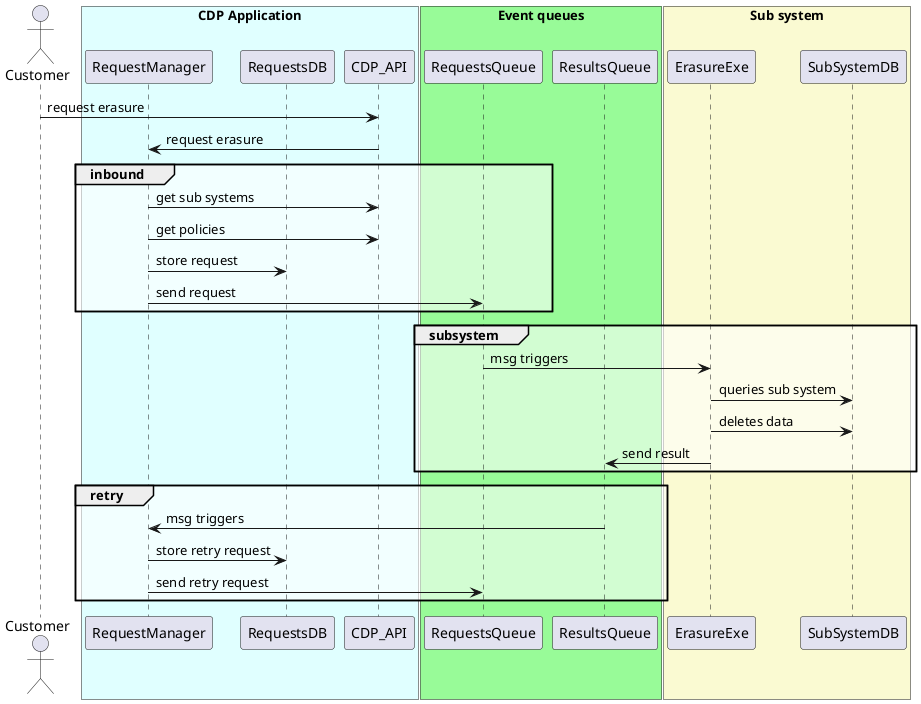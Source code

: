 @startuml
' https://plantuml.com/color

skinparam SequenceGroupBodyBackgroundColor #FFFFFF90

actor Customer

' box "CDP Application" #Lavender
box "CDP Application" #LightCyan
    participant RequestManager
    participant RequestsDB
    ' participant QueryDB
    participant CDP_API
end box

box "Event queues" #PaleGreen
    participant RequestsQueue
    participant ResultsQueue
end box

' box "Sub system" #LightSkyBlue
box "Sub system" #LightGoldenRodYellow
' box "Sub system" #Thistle
    participant ErasureExe
    participant SubSystemDB
end box

' box "Other" #LightGreen
'     participant Other
' end box

Customer -> CDP_API : request erasure
CDP_API -> RequestManager : request erasure

group inbound
    RequestManager -> CDP_API : get sub systems
    RequestManager -> CDP_API : get policies
    RequestManager -> RequestsDB : store request
    RequestManager -> RequestsQueue : send request
end

group subsystem
    RequestsQueue -> ErasureExe : msg triggers
    ' ErasureExe -> CDP_API : gets query
    ' CDP_API -> QueryDB : queries query
    ' QueryDB -> CDP_API : returns query
    ErasureExe -> SubSystemDB : queries sub system
    ErasureExe -> SubSystemDB : deletes data
    ErasureExe -> ResultsQueue : send result
end

group retry 
    ResultsQueue -> RequestManager : msg triggers
    RequestManager -> RequestsDB : store retry request
    RequestManager -> RequestsQueue : send retry request
end
@enduml